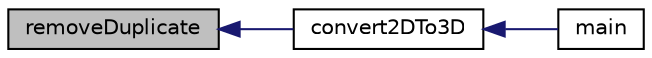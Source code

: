 digraph "removeDuplicate"
{
  edge [fontname="Helvetica",fontsize="10",labelfontname="Helvetica",labelfontsize="10"];
  node [fontname="Helvetica",fontsize="10",shape=record];
  rankdir="LR";
  Node11 [label="removeDuplicate",height=0.2,width=0.4,color="black", fillcolor="grey75", style="filled", fontcolor="black"];
  Node11 -> Node12 [dir="back",color="midnightblue",fontsize="10",style="solid"];
  Node12 [label="convert2DTo3D",height=0.2,width=0.4,color="black", fillcolor="white", style="filled",URL="$transform3_d_8cpp.html#a28cb4ddbbaf6f020c02ed43d923bf4b4"];
  Node12 -> Node13 [dir="back",color="midnightblue",fontsize="10",style="solid"];
  Node13 [label="main",height=0.2,width=0.4,color="black", fillcolor="white", style="filled",URL="$_file_input_2main_8cpp.html#ae66f6b31b5ad750f1fe042a706a4e3d4"];
}
